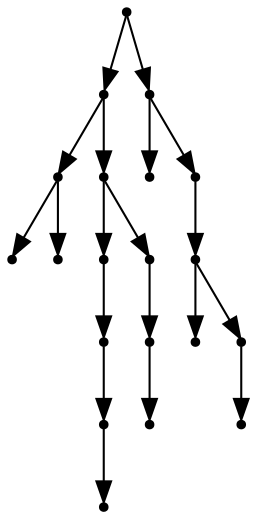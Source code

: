 digraph {
  19 [shape=point];
  11 [shape=point];
  2 [shape=point];
  0 [shape=point];
  1 [shape=point];
  10 [shape=point];
  6 [shape=point];
  5 [shape=point];
  4 [shape=point];
  3 [shape=point];
  9 [shape=point];
  8 [shape=point];
  7 [shape=point];
  18 [shape=point];
  12 [shape=point];
  17 [shape=point];
  16 [shape=point];
  13 [shape=point];
  15 [shape=point];
  14 [shape=point];
19 -> 11;
11 -> 2;
2 -> 0;
2 -> 1;
11 -> 10;
10 -> 6;
6 -> 5;
5 -> 4;
4 -> 3;
10 -> 9;
9 -> 8;
8 -> 7;
19 -> 18;
18 -> 12;
18 -> 17;
17 -> 16;
16 -> 13;
16 -> 15;
15 -> 14;
}
